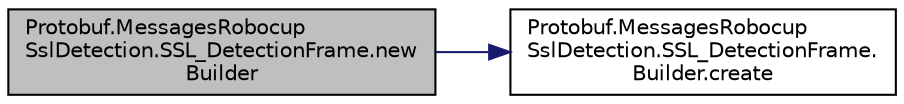 digraph "Protobuf.MessagesRobocupSslDetection.SSL_DetectionFrame.newBuilder"
{
 // INTERACTIVE_SVG=YES
  edge [fontname="Helvetica",fontsize="10",labelfontname="Helvetica",labelfontsize="10"];
  node [fontname="Helvetica",fontsize="10",shape=record];
  rankdir="LR";
  Node1 [label="Protobuf.MessagesRobocup\lSslDetection.SSL_DetectionFrame.new\lBuilder",height=0.2,width=0.4,color="black", fillcolor="grey75", style="filled", fontcolor="black"];
  Node1 -> Node2 [color="midnightblue",fontsize="10",style="solid",fontname="Helvetica"];
  Node2 [label="Protobuf.MessagesRobocup\lSslDetection.SSL_DetectionFrame.\lBuilder.create",height=0.2,width=0.4,color="black", fillcolor="white", style="filled",URL="$d4/dcb/class_protobuf_1_1_messages_robocup_ssl_detection_1_1_s_s_l___detection_frame_1_1_builder.html#a6c5c6f73e4471119bfcea5169a419bae"];
}
